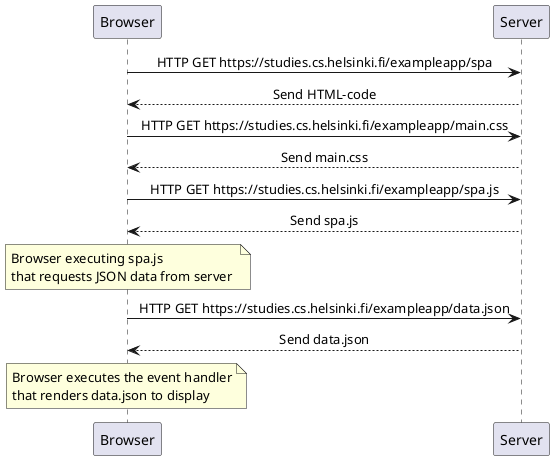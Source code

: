 @startuml /exampleapp/spa diagram
skinparam sequenceMessageAlign center
Browser->Server: HTTP GET https://studies.cs.helsinki.fi/exampleapp/spa
Browser<--Server: Send HTML-code
Browser->Server: HTTP GET https://studies.cs.helsinki.fi/exampleapp/main.css
Browser<--Server: Send main.css
Browser->Server: HTTP GET https://studies.cs.helsinki.fi/exampleapp/spa.js
Browser<--Server: Send spa.js

note over Browser
Browser executing spa.js
that requests JSON data from server 
end note

Browser->Server: HTTP GET https://studies.cs.helsinki.fi/exampleapp/data.json
Browser<--Server: Send data.json

note over Browser
Browser executes the event handler
that renders data.json to display
end note
@enduml
